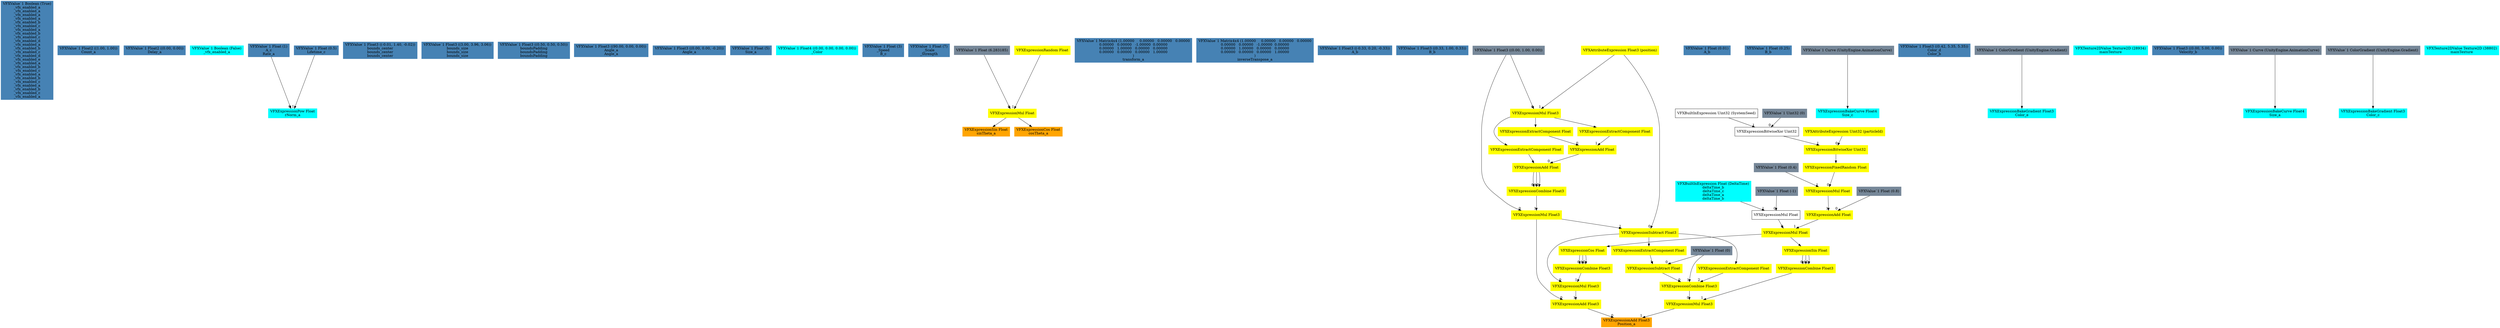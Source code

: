 digraph G {
node0 [shape="box" color="steelblue" style="filled" label="VFXValue`1 Boolean (True)
_vfx_enabled_a
_vfx_enabled_a
_vfx_enabled_a
_vfx_enabled_a
_vfx_enabled_b
_vfx_enabled_c
_vfx_enabled_a
_vfx_enabled_b
_vfx_enabled_c
_vfx_enabled_d
_vfx_enabled_a
_vfx_enabled_b
_vfx_enabled_c
_vfx_enabled_d
_vfx_enabled_e
_vfx_enabled_a
_vfx_enabled_b
_vfx_enabled_c
_vfx_enabled_a
_vfx_enabled_b
_vfx_enabled_c
_vfx_enabled_a
_vfx_enabled_b
_vfx_enabled_c
_vfx_enabled_a"]
node1 [shape="box" color="steelblue" style="filled" label="VFXValue`1 Float2 ((1.00, 1.00))
Count_a"]
node2 [shape="box" color="steelblue" style="filled" label="VFXValue`1 Float2 ((0.00, 0.00))
Delay_a"]
node3 [shape="box" color="cyan" style="filled" label="VFXValue`1 Boolean (False)
_vfx_enabled_a"]
node4 [shape="box" color="steelblue" style="filled" label="VFXValue`1 Float (1)
A_c
Rate_a"]
node5 [shape="box" color="steelblue" style="filled" label="VFXValue`1 Float3 ((-0.01, 1.40, -0.02))
bounds_center
bounds_center
bounds_center"]
node6 [shape="box" color="steelblue" style="filled" label="VFXValue`1 Float3 ((3.00, 3.96, 3.06))
bounds_size
bounds_size
bounds_size"]
node7 [shape="box" color="steelblue" style="filled" label="VFXValue`1 Float3 ((0.50, 0.50, 0.50))
boundsPadding
boundsPadding
boundsPadding"]
node8 [shape="box" color="steelblue" style="filled" label="VFXValue`1 Float3 ((90.00, 0.00, 0.00))
Angle_a
Angle_a"]
node9 [shape="box" color="steelblue" style="filled" label="VFXValue`1 Float3 ((0.00, 0.00, -0.20))
Angle_a"]
node10 [shape="box" color="steelblue" style="filled" label="VFXValue`1 Float (5)
Size_a"]
node11 [shape="box" color="cyan" style="filled" label="VFXValue`1 Float4 ((0.00, 0.00, 0.00, 0.00))
_Color"]
node12 [shape="box" color="steelblue" style="filled" label="VFXValue`1 Float (3)
_Speed
B_c"]
node13 [shape="box" color="steelblue" style="filled" label="VFXValue`1 Float (7)
_Scale
_Strength"]
node14 [shape="box" color="cyan" style="filled" label="VFXExpressionPow Float
rNorm_a"]
node15 [shape="box" color="steelblue" style="filled" label="VFXValue`1 Float (0.5)
Lifetime_c"]
node16 [shape="box" color="orange" style="filled" label="VFXExpressionSin Float
sinTheta_a"]
node17 [shape="box" color="yellow" style="filled" label="VFXExpressionMul Float"]
node18 [shape="box" color="lightslategray" style="filled" label="VFXValue`1 Float (6.283185)"]
node19 [shape="box" color="yellow" style="filled" label="VFXExpressionRandom Float"]
node20 [shape="box" color="orange" style="filled" label="VFXExpressionCos Float
cosTheta_a"]
node21 [shape="box" color="steelblue" style="filled" label="VFXValue`1 Matrix4x4 (1.00000	0.00000	0.00000	0.00000
0.00000	0.00000	-1.00000	0.00000
0.00000	1.00000	0.00000	0.00000
0.00000	0.00000	0.00000	1.00000
)
transform_a"]
node22 [shape="box" color="steelblue" style="filled" label="VFXValue`1 Matrix4x4 (1.00000	0.00000	0.00000	0.00000
0.00000	0.00000	-1.00000	0.00000
0.00000	1.00000	0.00000	0.00000
0.00000	0.00000	0.00000	1.00000
)
inverseTranspose_a"]
node23 [shape="box" color="steelblue" style="filled" label="VFXValue`1 Float3 ((-0.33, 0.20, -0.33))
A_b"]
node24 [shape="box" color="steelblue" style="filled" label="VFXValue`1 Float3 ((0.33, 1.00, 0.33))
B_b"]
node25 [shape="box" color="orange" style="filled" label="VFXExpressionAdd Float3
Position_a"]
node26 [shape="box" color="yellow" style="filled" label="VFXExpressionAdd Float3"]
node27 [shape="box" color="yellow" style="filled" label="VFXExpressionMul Float3"]
node28 [shape="box" color="lightslategray" style="filled" label="VFXValue`1 Float3 ((0.00, 1.00, 0.00))"]
node29 [shape="box" color="yellow" style="filled" label="VFXExpressionCombine Float3"]
node30 [shape="box" color="yellow" style="filled" label="VFXExpressionAdd Float"]
node31 [shape="box" color="yellow" style="filled" label="VFXExpressionAdd Float"]
node32 [shape="box" color="yellow" style="filled" label="VFXExpressionExtractComponent Float"]
node33 [shape="box" color="yellow" style="filled" label="VFXExpressionMul Float3"]
node34 [shape="box" color="yellow" style="filled" label="VFXAttributeExpression Float3 (position)"]
node35 [shape="box" color="yellow" style="filled" label="VFXExpressionExtractComponent Float"]
node36 [shape="box" color="yellow" style="filled" label="VFXExpressionExtractComponent Float"]
node37 [shape="box" color="yellow" style="filled" label="VFXExpressionMul Float3"]
node38 [shape="box" color="yellow" style="filled" label="VFXExpressionSubtract Float3"]
node39 [shape="box" color="yellow" style="filled" label="VFXExpressionCombine Float3"]
node40 [shape="box" color="yellow" style="filled" label="VFXExpressionCos Float"]
node41 [shape="box" color="yellow" style="filled" label="VFXExpressionMul Float"]
node42 [shape="box" label="VFXExpressionMul Float"]
node43 [shape="box" color="lightslategray" style="filled" label="VFXValue`1 Float (-1)"]
node44 [shape="box" color="cyan" style="filled" label="VFXBuiltInExpression Float (DeltaTime)
deltaTime_b
deltaTime_c
deltaTime_a
deltaTime_b"]
node45 [shape="box" color="yellow" style="filled" label="VFXExpressionAdd Float"]
node46 [shape="box" color="lightslategray" style="filled" label="VFXValue`1 Float (0.8)"]
node47 [shape="box" color="yellow" style="filled" label="VFXExpressionMul Float"]
node48 [shape="box" color="yellow" style="filled" label="VFXExpressionFixedRandom Float"]
node49 [shape="box" color="yellow" style="filled" label="VFXExpressionBitwiseXor Uint32"]
node50 [shape="box" color="yellow" style="filled" label="VFXAttributeExpression Uint32 (particleId)"]
node51 [shape="box" label="VFXExpressionBitwiseXor Uint32"]
node52 [shape="box" color="lightslategray" style="filled" label="VFXValue`1 Uint32 (0)"]
node53 [shape="box" label="VFXBuiltInExpression Uint32 (SystemSeed)"]
node54 [shape="box" color="lightslategray" style="filled" label="VFXValue`1 Float (0.4)"]
node55 [shape="box" color="yellow" style="filled" label="VFXExpressionMul Float3"]
node56 [shape="box" color="yellow" style="filled" label="VFXExpressionCombine Float3"]
node57 [shape="box" color="yellow" style="filled" label="VFXExpressionSubtract Float"]
node58 [shape="box" color="lightslategray" style="filled" label="VFXValue`1 Float (0)"]
node59 [shape="box" color="yellow" style="filled" label="VFXExpressionExtractComponent Float"]
node60 [shape="box" color="yellow" style="filled" label="VFXExpressionExtractComponent Float"]
node61 [shape="box" color="yellow" style="filled" label="VFXExpressionCombine Float3"]
node62 [shape="box" color="yellow" style="filled" label="VFXExpressionSin Float"]
node63 [shape="box" color="steelblue" style="filled" label="VFXValue`1 Float (0.01)
A_b"]
node64 [shape="box" color="steelblue" style="filled" label="VFXValue`1 Float (0.25)
B_b"]
node65 [shape="box" color="cyan" style="filled" label="VFXExpressionBakeCurve Float4
Size_c"]
node66 [shape="box" color="lightslategray" style="filled" label="VFXValue`1 Curve (UnityEngine.AnimationCurve)"]
node67 [shape="box" color="steelblue" style="filled" label="VFXValue`1 Float3 ((0.42, 5.35, 5.35))
Color_d
Color_b"]
node68 [shape="box" color="cyan" style="filled" label="VFXExpressionBakeGradient Float3
Color_e"]
node69 [shape="box" color="lightslategray" style="filled" label="VFXValue`1 ColorGradient (UnityEngine.Gradient)"]
node70 [shape="box" color="cyan" style="filled" label="VFXTexture2DValue Texture2D (28934)
mainTexture"]
node71 [shape="box" color="steelblue" style="filled" label="VFXValue`1 Float3 ((0.00, 5.00, 0.00))
Velocity_b"]
node72 [shape="box" color="cyan" style="filled" label="VFXExpressionBakeCurve Float4
Size_a"]
node73 [shape="box" color="lightslategray" style="filled" label="VFXValue`1 Curve (UnityEngine.AnimationCurve)"]
node74 [shape="box" color="cyan" style="filled" label="VFXExpressionBakeGradient Float3
Color_c"]
node75 [shape="box" color="lightslategray" style="filled" label="VFXValue`1 ColorGradient (UnityEngine.Gradient)"]
node76 [shape="box" color="cyan" style="filled" label="VFXTexture2DValue Texture2D (38802)
mainTexture"]
node4 -> node14 [headlabel="0"]
node15 -> node14 [headlabel="1"]
node17 -> node16 
node18 -> node17 [headlabel="0"]
node19 -> node17 [headlabel="1"]
node17 -> node20 
node26 -> node25 [headlabel="0"]
node55 -> node25 [headlabel="1"]
node27 -> node26 [headlabel="0"]
node37 -> node26 [headlabel="1"]
node28 -> node27 [headlabel="0"]
node29 -> node27 [headlabel="1"]
node30 -> node29 [headlabel="0"]
node30 -> node29 [headlabel="1"]
node30 -> node29 [headlabel="2"]
node31 -> node30 [headlabel="0"]
node36 -> node30 [headlabel="1"]
node32 -> node31 [headlabel="0"]
node35 -> node31 [headlabel="1"]
node33 -> node32 
node28 -> node33 [headlabel="0"]
node34 -> node33 [headlabel="1"]
node33 -> node35 
node33 -> node36 
node38 -> node37 [headlabel="0"]
node39 -> node37 [headlabel="1"]
node34 -> node38 [headlabel="0"]
node27 -> node38 [headlabel="1"]
node40 -> node39 [headlabel="0"]
node40 -> node39 [headlabel="1"]
node40 -> node39 [headlabel="2"]
node41 -> node40 
node42 -> node41 [headlabel="0"]
node45 -> node41 [headlabel="1"]
node43 -> node42 [headlabel="0"]
node44 -> node42 [headlabel="1"]
node46 -> node45 [headlabel="0"]
node47 -> node45 [headlabel="1"]
node48 -> node47 [headlabel="0"]
node54 -> node47 [headlabel="1"]
node49 -> node48 
node50 -> node49 [headlabel="0"]
node51 -> node49 [headlabel="1"]
node52 -> node51 [headlabel="0"]
node53 -> node51 [headlabel="1"]
node56 -> node55 [headlabel="0"]
node61 -> node55 [headlabel="1"]
node57 -> node56 [headlabel="0"]
node58 -> node56 [headlabel="1"]
node60 -> node56 [headlabel="2"]
node58 -> node57 [headlabel="0"]
node59 -> node57 [headlabel="1"]
node38 -> node59 
node38 -> node60 
node62 -> node61 [headlabel="0"]
node62 -> node61 [headlabel="1"]
node62 -> node61 [headlabel="2"]
node41 -> node62 
node66 -> node65 
node69 -> node68 
node73 -> node72 
node75 -> node74 
}
